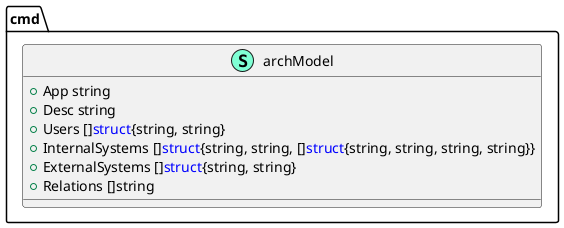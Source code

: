 @startuml
namespace cmd {
    class archModel << (S,Aquamarine) >> {
        + App string
        + Desc string
        + Users []<font color=blue>struct</font>{string, string}
        + InternalSystems []<font color=blue>struct</font>{string, string, []<font color=blue>struct</font>{string, string, string, string}}
        + ExternalSystems []<font color=blue>struct</font>{string, string}
        + Relations []string

    }
}


@enduml
